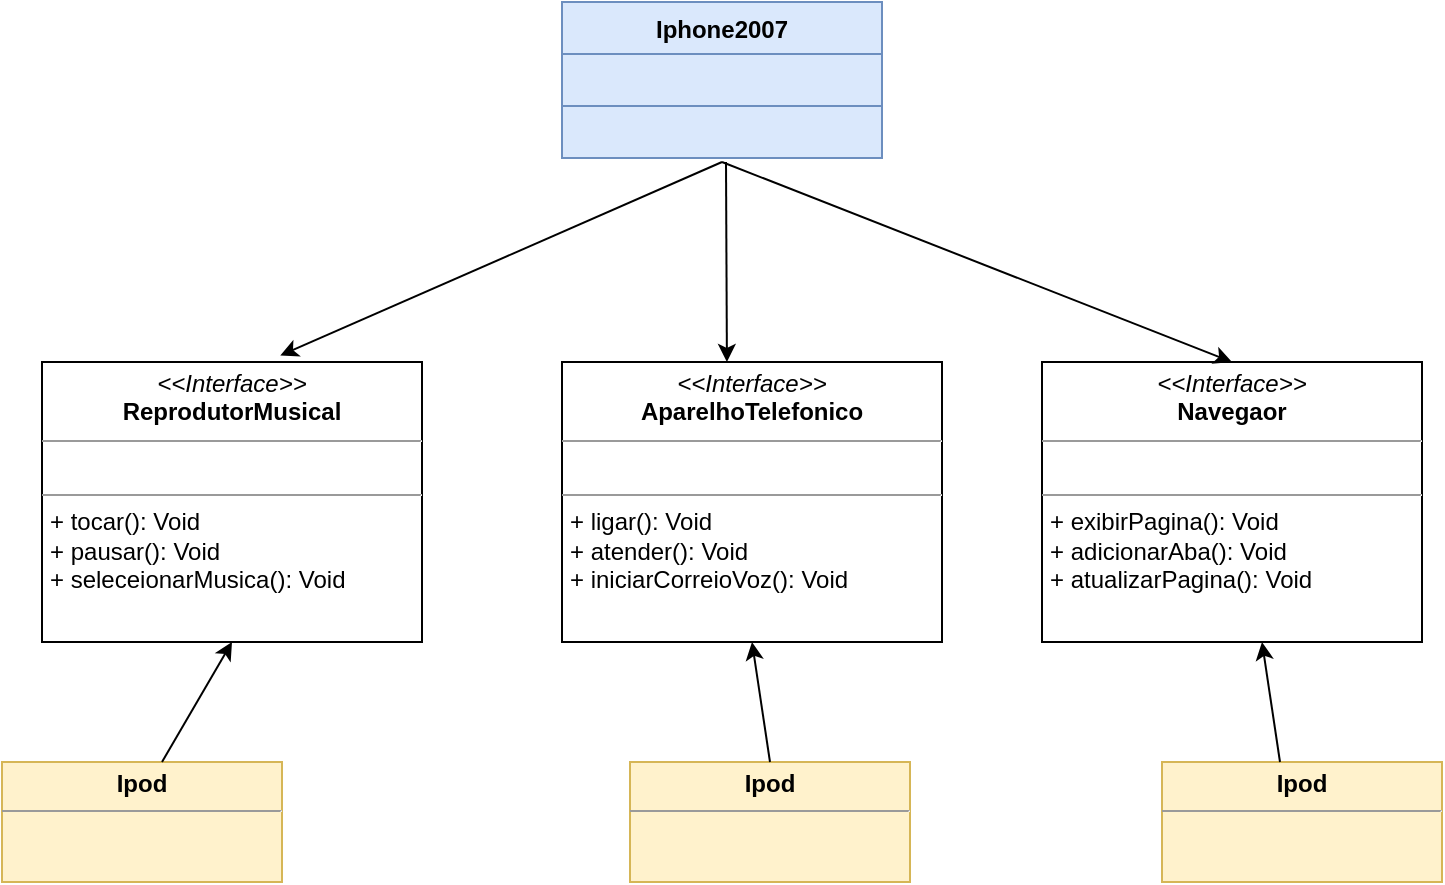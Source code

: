<mxfile version="20.0.1" type="device"><diagram id="C5RBs43oDa-KdzZeNtuy" name="Page-1"><mxGraphModel dx="1278" dy="1740" grid="1" gridSize="10" guides="1" tooltips="1" connect="1" arrows="1" fold="1" page="1" pageScale="1" pageWidth="827" pageHeight="1169" math="0" shadow="0"><root><mxCell id="WIyWlLk6GJQsqaUBKTNV-0"/><mxCell id="WIyWlLk6GJQsqaUBKTNV-1" parent="WIyWlLk6GJQsqaUBKTNV-0"/><mxCell id="6GxhcSzAtu2f--l9eJTw-0" value="Iphone2007" style="swimlane;fontStyle=1;align=center;verticalAlign=top;childLayout=stackLayout;horizontal=1;startSize=26;horizontalStack=0;resizeParent=1;resizeParentMax=0;resizeLast=0;collapsible=1;marginBottom=0;rounded=0;fillColor=#dae8fc;strokeColor=#6c8ebf;swimlaneFillColor=none;" vertex="1" parent="WIyWlLk6GJQsqaUBKTNV-1"><mxGeometry x="310" y="-70" width="160" height="78" as="geometry"/></mxCell><mxCell id="6GxhcSzAtu2f--l9eJTw-1" value="" style="text;strokeColor=#6c8ebf;fillColor=#dae8fc;align=left;verticalAlign=top;spacingLeft=4;spacingRight=4;overflow=hidden;rotatable=0;points=[[0,0.5],[1,0.5]];portConstraint=eastwest;rounded=0;" vertex="1" parent="6GxhcSzAtu2f--l9eJTw-0"><mxGeometry y="26" width="160" height="26" as="geometry"/></mxCell><mxCell id="6GxhcSzAtu2f--l9eJTw-3" value="" style="text;strokeColor=#6c8ebf;fillColor=#dae8fc;align=left;verticalAlign=top;spacingLeft=4;spacingRight=4;overflow=hidden;rotatable=0;points=[[0,0.5],[1,0.5]];portConstraint=eastwest;rounded=0;" vertex="1" parent="6GxhcSzAtu2f--l9eJTw-0"><mxGeometry y="52" width="160" height="26" as="geometry"/></mxCell><mxCell id="6GxhcSzAtu2f--l9eJTw-4" value="&lt;p style=&quot;margin:0px;margin-top:4px;text-align:center;&quot;&gt;&lt;i&gt;&amp;lt;&amp;lt;Interface&amp;gt;&amp;gt;&lt;/i&gt;&lt;br&gt;&lt;b&gt;ReprodutorMusical&lt;/b&gt;&lt;/p&gt;&lt;hr size=&quot;1&quot;&gt;&lt;p style=&quot;margin:0px;margin-left:4px;&quot;&gt;&lt;br&gt;&lt;/p&gt;&lt;hr size=&quot;1&quot;&gt;&lt;p style=&quot;margin:0px;margin-left:4px;&quot;&gt;+ tocar(): Void&lt;/p&gt;&lt;p style=&quot;margin:0px;margin-left:4px;&quot;&gt;+ pausar(): Void&lt;/p&gt;&lt;p style=&quot;margin:0px;margin-left:4px;&quot;&gt;+ seleceionarMusica(): Void&amp;nbsp;&lt;/p&gt;" style="verticalAlign=top;align=left;overflow=fill;fontSize=12;fontFamily=Helvetica;html=1;rounded=0;" vertex="1" parent="WIyWlLk6GJQsqaUBKTNV-1"><mxGeometry x="50" y="110" width="190" height="140" as="geometry"/></mxCell><mxCell id="6GxhcSzAtu2f--l9eJTw-5" value="&lt;p style=&quot;margin:0px;margin-top:4px;text-align:center;&quot;&gt;&lt;i&gt;&amp;lt;&amp;lt;Interface&amp;gt;&amp;gt;&lt;/i&gt;&lt;br&gt;&lt;b&gt;AparelhoTelefonico&lt;/b&gt;&lt;/p&gt;&lt;hr size=&quot;1&quot;&gt;&lt;p style=&quot;margin:0px;margin-left:4px;&quot;&gt;&lt;br&gt;&lt;/p&gt;&lt;hr size=&quot;1&quot;&gt;&lt;p style=&quot;margin:0px;margin-left:4px;&quot;&gt;+ ligar(): Void&lt;/p&gt;&lt;p style=&quot;margin:0px;margin-left:4px;&quot;&gt;+ atender(): Void&lt;/p&gt;&lt;p style=&quot;margin:0px;margin-left:4px;&quot;&gt;+ iniciarCorreioVoz(): Void&amp;nbsp;&lt;/p&gt;" style="verticalAlign=top;align=left;overflow=fill;fontSize=12;fontFamily=Helvetica;html=1;rounded=0;" vertex="1" parent="WIyWlLk6GJQsqaUBKTNV-1"><mxGeometry x="310" y="110" width="190" height="140" as="geometry"/></mxCell><mxCell id="6GxhcSzAtu2f--l9eJTw-6" value="&lt;p style=&quot;margin:0px;margin-top:4px;text-align:center;&quot;&gt;&lt;i&gt;&amp;lt;&amp;lt;Interface&amp;gt;&amp;gt;&lt;/i&gt;&lt;br&gt;&lt;b&gt;Navegaor&lt;/b&gt;&lt;/p&gt;&lt;hr size=&quot;1&quot;&gt;&lt;p style=&quot;margin:0px;margin-left:4px;&quot;&gt;&lt;br&gt;&lt;/p&gt;&lt;hr size=&quot;1&quot;&gt;&lt;p style=&quot;margin:0px;margin-left:4px;&quot;&gt;+ exibirPagina(): Void&lt;/p&gt;&lt;p style=&quot;margin:0px;margin-left:4px;&quot;&gt;+ adicionarAba(): Void&lt;/p&gt;&lt;p style=&quot;margin:0px;margin-left:4px;&quot;&gt;+ atualizarPagina(): Void&amp;nbsp;&lt;/p&gt;" style="verticalAlign=top;align=left;overflow=fill;fontSize=12;fontFamily=Helvetica;html=1;rounded=0;" vertex="1" parent="WIyWlLk6GJQsqaUBKTNV-1"><mxGeometry x="550" y="110" width="190" height="140" as="geometry"/></mxCell><mxCell id="6GxhcSzAtu2f--l9eJTw-9" value="&lt;p style=&quot;margin:0px;margin-top:4px;text-align:center;&quot;&gt;&lt;b&gt;Ipod&lt;/b&gt;&lt;/p&gt;&lt;hr size=&quot;1&quot;&gt;&lt;div style=&quot;height:2px;&quot;&gt;&lt;/div&gt;" style="verticalAlign=top;align=left;overflow=fill;fontSize=12;fontFamily=Helvetica;html=1;fillColor=#fff2cc;strokeColor=#d6b656;rounded=0;" vertex="1" parent="WIyWlLk6GJQsqaUBKTNV-1"><mxGeometry x="30" y="310" width="140" height="60" as="geometry"/></mxCell><mxCell id="6GxhcSzAtu2f--l9eJTw-11" value="&lt;p style=&quot;margin:0px;margin-top:4px;text-align:center;&quot;&gt;&lt;b&gt;Ipod&lt;/b&gt;&lt;/p&gt;&lt;hr size=&quot;1&quot;&gt;&lt;div style=&quot;height:2px;&quot;&gt;&lt;/div&gt;" style="verticalAlign=top;align=left;overflow=fill;fontSize=12;fontFamily=Helvetica;html=1;fillColor=#fff2cc;strokeColor=#d6b656;rounded=0;" vertex="1" parent="WIyWlLk6GJQsqaUBKTNV-1"><mxGeometry x="610" y="310" width="140" height="60" as="geometry"/></mxCell><mxCell id="6GxhcSzAtu2f--l9eJTw-12" value="&lt;p style=&quot;margin:0px;margin-top:4px;text-align:center;&quot;&gt;&lt;b&gt;Ipod&lt;/b&gt;&lt;/p&gt;&lt;hr size=&quot;1&quot;&gt;&lt;div style=&quot;height:2px;&quot;&gt;&lt;/div&gt;" style="verticalAlign=top;align=left;overflow=fill;fontSize=12;fontFamily=Helvetica;html=1;fillColor=#fff2cc;strokeColor=#d6b656;rounded=0;" vertex="1" parent="WIyWlLk6GJQsqaUBKTNV-1"><mxGeometry x="344" y="310" width="140" height="60" as="geometry"/></mxCell><mxCell id="6GxhcSzAtu2f--l9eJTw-14" value="" style="endArrow=classic;html=1;rounded=0;entryX=0.627;entryY=-0.023;entryDx=0;entryDy=0;entryPerimeter=0;" edge="1" parent="WIyWlLk6GJQsqaUBKTNV-1" target="6GxhcSzAtu2f--l9eJTw-4"><mxGeometry width="50" height="50" relative="1" as="geometry"><mxPoint x="390" y="10" as="sourcePoint"/><mxPoint x="440" y="170" as="targetPoint"/></mxGeometry></mxCell><mxCell id="6GxhcSzAtu2f--l9eJTw-15" value="" style="endArrow=classic;html=1;rounded=0;entryX=0.434;entryY=0;entryDx=0;entryDy=0;entryPerimeter=0;" edge="1" parent="WIyWlLk6GJQsqaUBKTNV-1" target="6GxhcSzAtu2f--l9eJTw-5"><mxGeometry width="50" height="50" relative="1" as="geometry"><mxPoint x="392" y="10" as="sourcePoint"/><mxPoint x="179.13" y="116.78" as="targetPoint"/></mxGeometry></mxCell><mxCell id="6GxhcSzAtu2f--l9eJTw-16" value="" style="endArrow=classic;html=1;rounded=0;entryX=0.5;entryY=0;entryDx=0;entryDy=0;" edge="1" parent="WIyWlLk6GJQsqaUBKTNV-1" target="6GxhcSzAtu2f--l9eJTw-6"><mxGeometry width="50" height="50" relative="1" as="geometry"><mxPoint x="390" y="10" as="sourcePoint"/><mxPoint x="402.46" y="120" as="targetPoint"/></mxGeometry></mxCell><mxCell id="6GxhcSzAtu2f--l9eJTw-17" value="" style="endArrow=classic;html=1;rounded=0;entryX=0.5;entryY=1;entryDx=0;entryDy=0;" edge="1" parent="WIyWlLk6GJQsqaUBKTNV-1" target="6GxhcSzAtu2f--l9eJTw-4"><mxGeometry width="50" height="50" relative="1" as="geometry"><mxPoint x="110" y="310" as="sourcePoint"/><mxPoint x="160" y="260" as="targetPoint"/></mxGeometry></mxCell><mxCell id="6GxhcSzAtu2f--l9eJTw-18" value="" style="endArrow=classic;html=1;rounded=0;entryX=0.5;entryY=1;entryDx=0;entryDy=0;exitX=0.5;exitY=0;exitDx=0;exitDy=0;" edge="1" parent="WIyWlLk6GJQsqaUBKTNV-1" source="6GxhcSzAtu2f--l9eJTw-12" target="6GxhcSzAtu2f--l9eJTw-5"><mxGeometry width="50" height="50" relative="1" as="geometry"><mxPoint x="400" y="310" as="sourcePoint"/><mxPoint x="435" y="250" as="targetPoint"/></mxGeometry></mxCell><mxCell id="6GxhcSzAtu2f--l9eJTw-19" value="" style="endArrow=classic;html=1;rounded=0;entryX=0.5;entryY=1;entryDx=0;entryDy=0;exitX=0.5;exitY=0;exitDx=0;exitDy=0;" edge="1" parent="WIyWlLk6GJQsqaUBKTNV-1"><mxGeometry width="50" height="50" relative="1" as="geometry"><mxPoint x="669" y="310" as="sourcePoint"/><mxPoint x="660" y="250" as="targetPoint"/></mxGeometry></mxCell></root></mxGraphModel></diagram></mxfile>